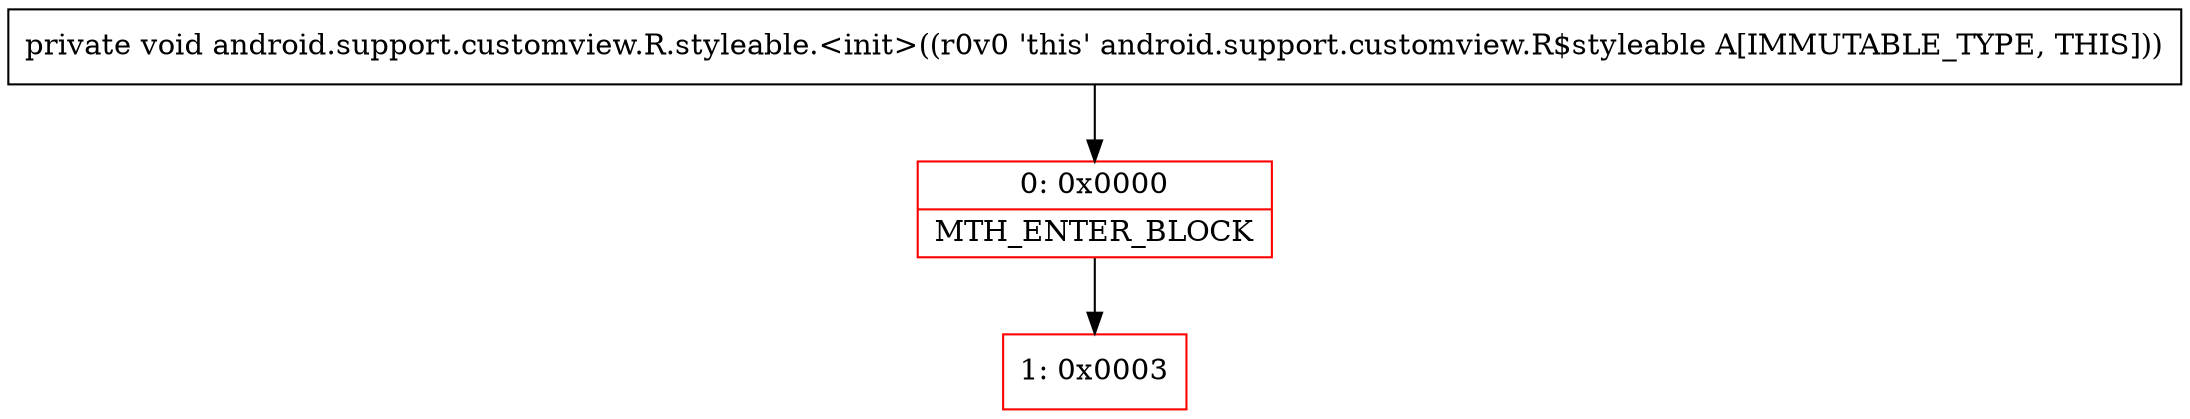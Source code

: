 digraph "CFG forandroid.support.customview.R.styleable.\<init\>()V" {
subgraph cluster_Region_1274449549 {
label = "R(0)";
node [shape=record,color=blue];
}
Node_0 [shape=record,color=red,label="{0\:\ 0x0000|MTH_ENTER_BLOCK\l}"];
Node_1 [shape=record,color=red,label="{1\:\ 0x0003}"];
MethodNode[shape=record,label="{private void android.support.customview.R.styleable.\<init\>((r0v0 'this' android.support.customview.R$styleable A[IMMUTABLE_TYPE, THIS])) }"];
MethodNode -> Node_0;
Node_0 -> Node_1;
}

